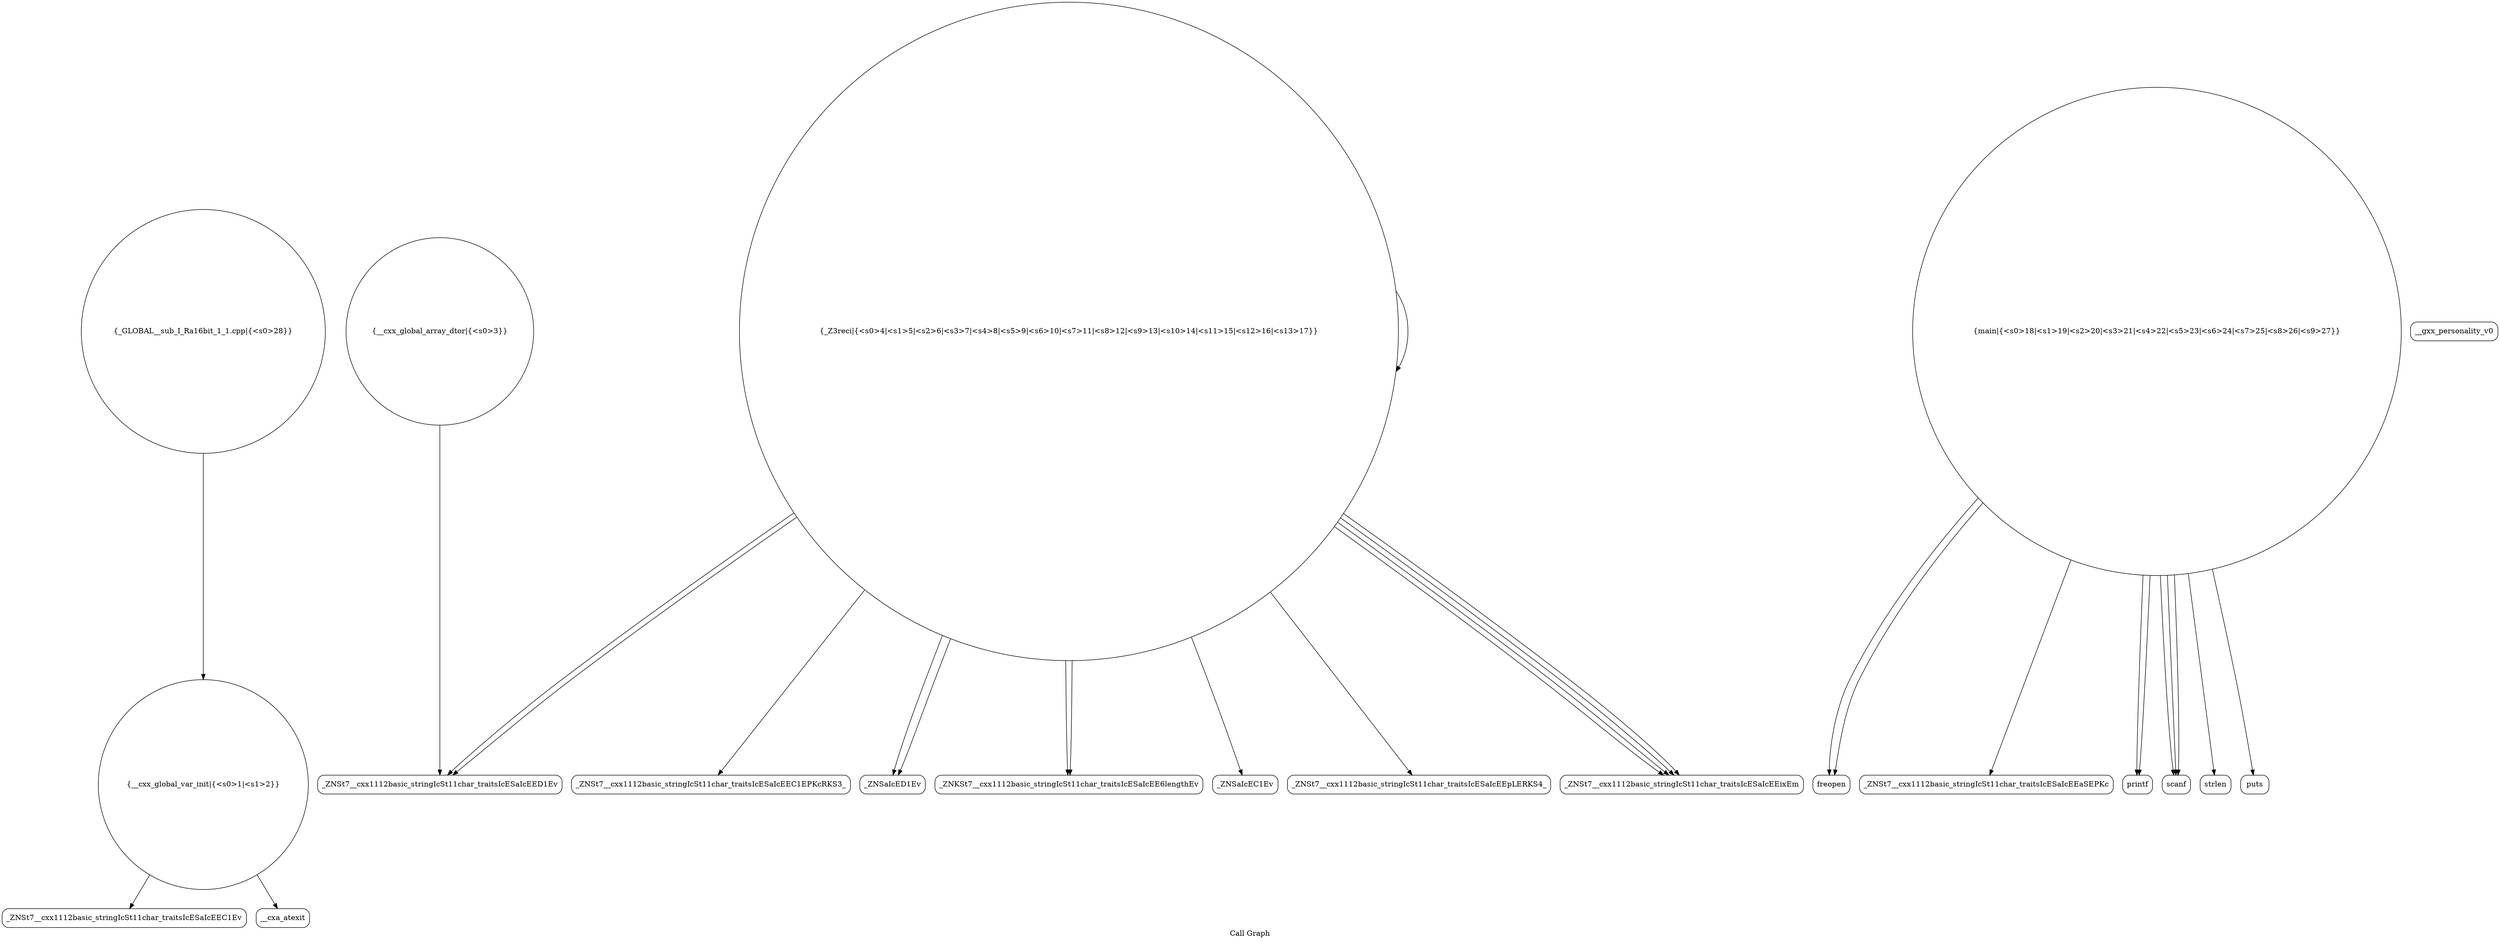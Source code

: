 digraph "Call Graph" {
	label="Call Graph";

	Node0x564e3d468b20 [shape=record,shape=circle,label="{__cxx_global_var_init|{<s0>1|<s1>2}}"];
	Node0x564e3d468b20:s0 -> Node0x564e3d468fb0[color=black];
	Node0x564e3d468b20:s1 -> Node0x564e3d469130[color=black];
	Node0x564e3d4692b0 [shape=record,shape=Mrecord,label="{_ZNSt7__cxx1112basic_stringIcSt11char_traitsIcESaIcEEC1EPKcRKS3_}"];
	Node0x564e3d469630 [shape=record,shape=Mrecord,label="{freopen}"];
	Node0x564e3d469030 [shape=record,shape=circle,label="{__cxx_global_array_dtor|{<s0>3}}"];
	Node0x564e3d469030:s0 -> Node0x564e3d4690b0[color=black];
	Node0x564e3d4693b0 [shape=record,shape=Mrecord,label="{_ZNSaIcED1Ev}"];
	Node0x564e3d469730 [shape=record,shape=Mrecord,label="{_ZNSt7__cxx1112basic_stringIcSt11char_traitsIcESaIcEEaSEPKc}"];
	Node0x564e3d469130 [shape=record,shape=Mrecord,label="{__cxa_atexit}"];
	Node0x564e3d4694b0 [shape=record,shape=Mrecord,label="{_ZNKSt7__cxx1112basic_stringIcSt11char_traitsIcESaIcEE6lengthEv}"];
	Node0x564e3d469830 [shape=record,shape=Mrecord,label="{printf}"];
	Node0x564e3d469230 [shape=record,shape=Mrecord,label="{_ZNSaIcEC1Ev}"];
	Node0x564e3d4695b0 [shape=record,shape=circle,label="{main|{<s0>18|<s1>19|<s2>20|<s3>21|<s4>22|<s5>23|<s6>24|<s7>25|<s8>26|<s9>27}}"];
	Node0x564e3d4695b0:s0 -> Node0x564e3d469630[color=black];
	Node0x564e3d4695b0:s1 -> Node0x564e3d469630[color=black];
	Node0x564e3d4695b0:s2 -> Node0x564e3d4696b0[color=black];
	Node0x564e3d4695b0:s3 -> Node0x564e3d4696b0[color=black];
	Node0x564e3d4695b0:s4 -> Node0x564e3d4696b0[color=black];
	Node0x564e3d4695b0:s5 -> Node0x564e3d469730[color=black];
	Node0x564e3d4695b0:s6 -> Node0x564e3d4697b0[color=black];
	Node0x564e3d4695b0:s7 -> Node0x564e3d469830[color=black];
	Node0x564e3d4695b0:s8 -> Node0x564e3d469830[color=black];
	Node0x564e3d4695b0:s9 -> Node0x564e3d4698b0[color=black];
	Node0x564e3d469930 [shape=record,shape=circle,label="{_GLOBAL__sub_I_Ra16bit_1_1.cpp|{<s0>28}}"];
	Node0x564e3d469930:s0 -> Node0x564e3d468b20[color=black];
	Node0x564e3d468fb0 [shape=record,shape=Mrecord,label="{_ZNSt7__cxx1112basic_stringIcSt11char_traitsIcESaIcEEC1Ev}"];
	Node0x564e3d469330 [shape=record,shape=Mrecord,label="{__gxx_personality_v0}"];
	Node0x564e3d4696b0 [shape=record,shape=Mrecord,label="{scanf}"];
	Node0x564e3d4690b0 [shape=record,shape=Mrecord,label="{_ZNSt7__cxx1112basic_stringIcSt11char_traitsIcESaIcEED1Ev}"];
	Node0x564e3d469430 [shape=record,shape=Mrecord,label="{_ZNSt7__cxx1112basic_stringIcSt11char_traitsIcESaIcEEpLERKS4_}"];
	Node0x564e3d4697b0 [shape=record,shape=Mrecord,label="{strlen}"];
	Node0x564e3d4691b0 [shape=record,shape=circle,label="{_Z3reci|{<s0>4|<s1>5|<s2>6|<s3>7|<s4>8|<s5>9|<s6>10|<s7>11|<s8>12|<s9>13|<s10>14|<s11>15|<s12>16|<s13>17}}"];
	Node0x564e3d4691b0:s0 -> Node0x564e3d469230[color=black];
	Node0x564e3d4691b0:s1 -> Node0x564e3d4692b0[color=black];
	Node0x564e3d4691b0:s2 -> Node0x564e3d4693b0[color=black];
	Node0x564e3d4691b0:s3 -> Node0x564e3d469430[color=black];
	Node0x564e3d4691b0:s4 -> Node0x564e3d4693b0[color=black];
	Node0x564e3d4691b0:s5 -> Node0x564e3d4690b0[color=black];
	Node0x564e3d4691b0:s6 -> Node0x564e3d4694b0[color=black];
	Node0x564e3d4691b0:s7 -> Node0x564e3d469530[color=black];
	Node0x564e3d4691b0:s8 -> Node0x564e3d469530[color=black];
	Node0x564e3d4691b0:s9 -> Node0x564e3d469530[color=black];
	Node0x564e3d4691b0:s10 -> Node0x564e3d469530[color=black];
	Node0x564e3d4691b0:s11 -> Node0x564e3d4694b0[color=black];
	Node0x564e3d4691b0:s12 -> Node0x564e3d4690b0[color=black];
	Node0x564e3d4691b0:s13 -> Node0x564e3d4691b0[color=black];
	Node0x564e3d469530 [shape=record,shape=Mrecord,label="{_ZNSt7__cxx1112basic_stringIcSt11char_traitsIcESaIcEEixEm}"];
	Node0x564e3d4698b0 [shape=record,shape=Mrecord,label="{puts}"];
}
